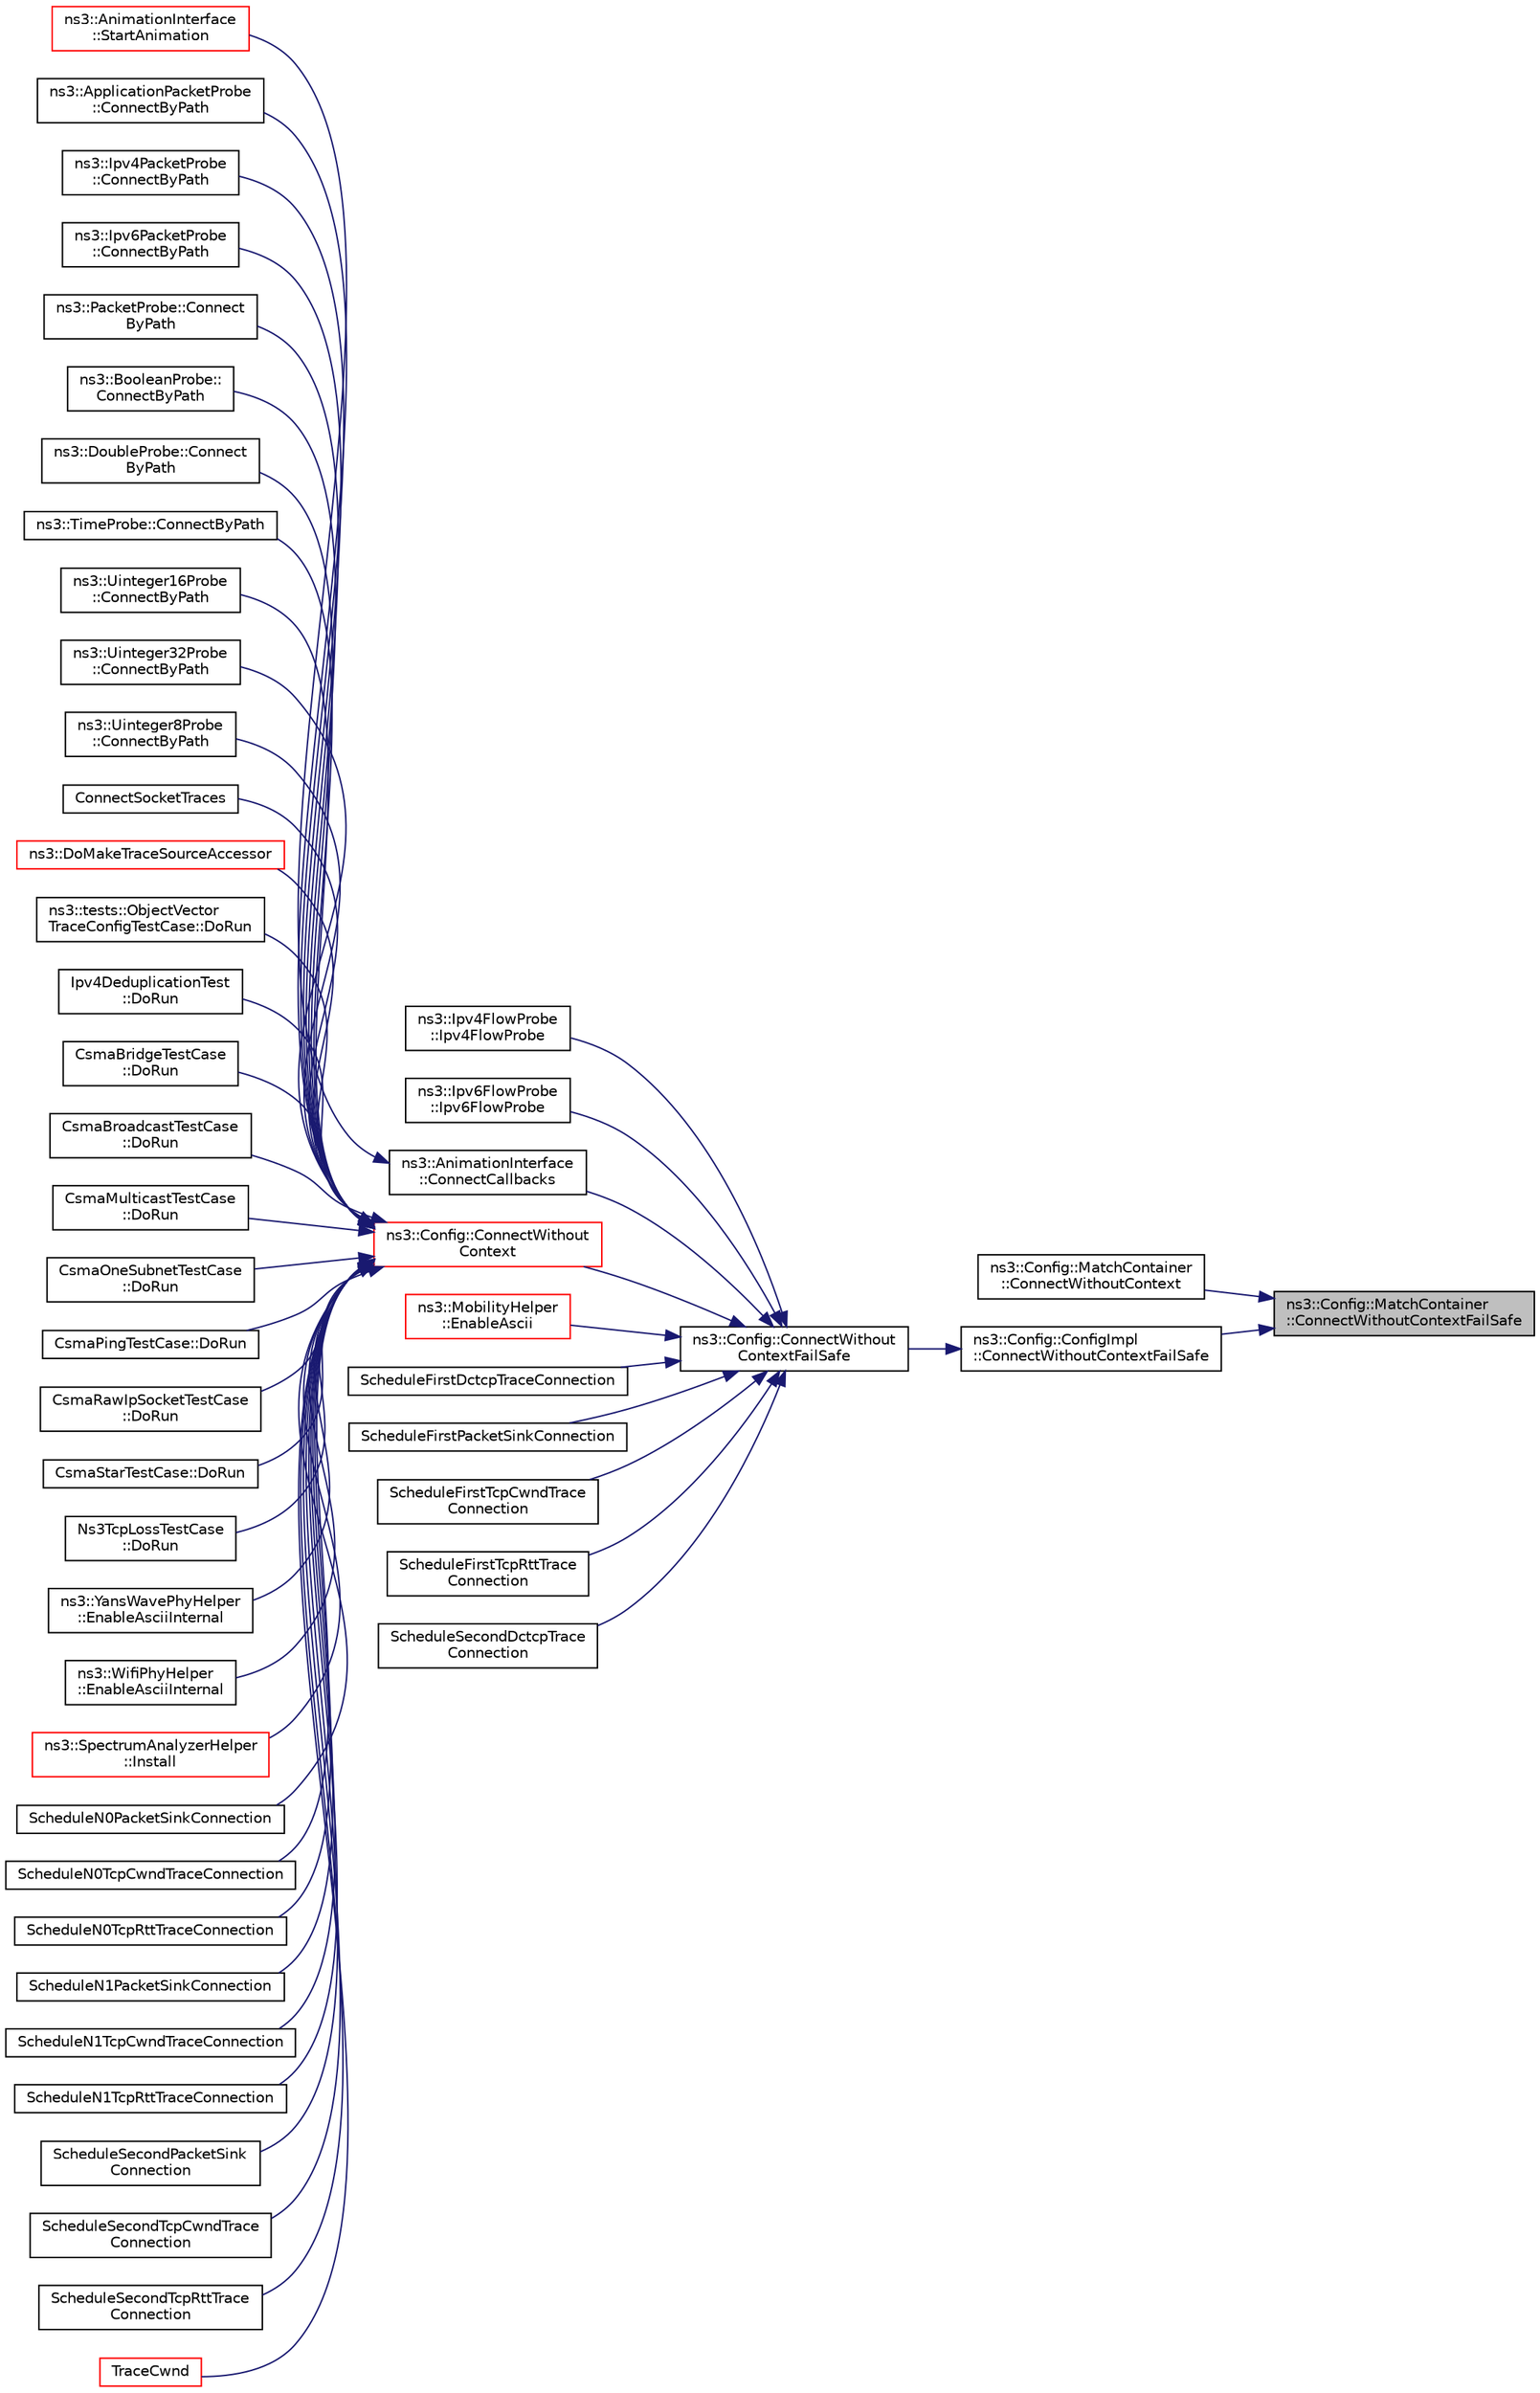digraph "ns3::Config::MatchContainer::ConnectWithoutContextFailSafe"
{
 // LATEX_PDF_SIZE
  edge [fontname="Helvetica",fontsize="10",labelfontname="Helvetica",labelfontsize="10"];
  node [fontname="Helvetica",fontsize="10",shape=record];
  rankdir="RL";
  Node1 [label="ns3::Config::MatchContainer\l::ConnectWithoutContextFailSafe",height=0.2,width=0.4,color="black", fillcolor="grey75", style="filled", fontcolor="black",tooltip="Connect the specified sink to all the objects stored in this container."];
  Node1 -> Node2 [dir="back",color="midnightblue",fontsize="10",style="solid",fontname="Helvetica"];
  Node2 [label="ns3::Config::MatchContainer\l::ConnectWithoutContext",height=0.2,width=0.4,color="black", fillcolor="white", style="filled",URL="$classns3_1_1_config_1_1_match_container.html#abde4278558c2fca751704264381e75da",tooltip=" "];
  Node1 -> Node3 [dir="back",color="midnightblue",fontsize="10",style="solid",fontname="Helvetica"];
  Node3 [label="ns3::Config::ConfigImpl\l::ConnectWithoutContextFailSafe",height=0.2,width=0.4,color="black", fillcolor="white", style="filled",URL="$classns3_1_1_config_1_1_config_impl.html#ad1c0e6cee4c741cec307733401016046",tooltip="This function will attempt to find all trace sources which match the input path and will then connect..."];
  Node3 -> Node4 [dir="back",color="midnightblue",fontsize="10",style="solid",fontname="Helvetica"];
  Node4 [label="ns3::Config::ConnectWithout\lContextFailSafe",height=0.2,width=0.4,color="black", fillcolor="white", style="filled",URL="$namespacens3_1_1_config.html#afe7da9182a8f57ffe79c2bd0e434af50",tooltip="This function will attempt to find all trace sources which match the input path and will then connect..."];
  Node4 -> Node5 [dir="back",color="midnightblue",fontsize="10",style="solid",fontname="Helvetica"];
  Node5 [label="ns3::Ipv4FlowProbe\l::Ipv4FlowProbe",height=0.2,width=0.4,color="black", fillcolor="white", style="filled",URL="$classns3_1_1_ipv4_flow_probe.html#ac22ef10899500d98945fc8140fab1cb4",tooltip="Constructor."];
  Node4 -> Node6 [dir="back",color="midnightblue",fontsize="10",style="solid",fontname="Helvetica"];
  Node6 [label="ns3::Ipv6FlowProbe\l::Ipv6FlowProbe",height=0.2,width=0.4,color="black", fillcolor="white", style="filled",URL="$classns3_1_1_ipv6_flow_probe.html#aa276e5ac5c1a0162bd987f235a8164a5",tooltip="Constructor."];
  Node4 -> Node7 [dir="back",color="midnightblue",fontsize="10",style="solid",fontname="Helvetica"];
  Node7 [label="ns3::AnimationInterface\l::ConnectCallbacks",height=0.2,width=0.4,color="black", fillcolor="white", style="filled",URL="$classns3_1_1_animation_interface.html#a3475aa338984f2024403caa04c146027",tooltip="Connect callbacks function."];
  Node7 -> Node8 [dir="back",color="midnightblue",fontsize="10",style="solid",fontname="Helvetica"];
  Node8 [label="ns3::AnimationInterface\l::StartAnimation",height=0.2,width=0.4,color="red", fillcolor="white", style="filled",URL="$classns3_1_1_animation_interface.html#aed28bace6b97494e11179766449bb442",tooltip="Start animation function."];
  Node4 -> Node10 [dir="back",color="midnightblue",fontsize="10",style="solid",fontname="Helvetica"];
  Node10 [label="ns3::Config::ConnectWithout\lContext",height=0.2,width=0.4,color="red", fillcolor="white", style="filled",URL="$group__config.html#gaa2f896aa7021f95fffabc80b2ec22e08",tooltip=" "];
  Node10 -> Node11 [dir="back",color="midnightblue",fontsize="10",style="solid",fontname="Helvetica"];
  Node11 [label="ns3::ApplicationPacketProbe\l::ConnectByPath",height=0.2,width=0.4,color="black", fillcolor="white", style="filled",URL="$classns3_1_1_application_packet_probe.html#a0752c9821f165dea42c7d79080d16825",tooltip="connect to a trace source provided by a config path"];
  Node10 -> Node12 [dir="back",color="midnightblue",fontsize="10",style="solid",fontname="Helvetica"];
  Node12 [label="ns3::Ipv4PacketProbe\l::ConnectByPath",height=0.2,width=0.4,color="black", fillcolor="white", style="filled",URL="$classns3_1_1_ipv4_packet_probe.html#a9369efa232346b76cdd3e8c51b3e8e9b",tooltip="connect to a trace source provided by a config path"];
  Node10 -> Node13 [dir="back",color="midnightblue",fontsize="10",style="solid",fontname="Helvetica"];
  Node13 [label="ns3::Ipv6PacketProbe\l::ConnectByPath",height=0.2,width=0.4,color="black", fillcolor="white", style="filled",URL="$classns3_1_1_ipv6_packet_probe.html#aef98bcfb1fb84491f91748400b414e63",tooltip="connect to a trace source provided by a config path"];
  Node10 -> Node14 [dir="back",color="midnightblue",fontsize="10",style="solid",fontname="Helvetica"];
  Node14 [label="ns3::PacketProbe::Connect\lByPath",height=0.2,width=0.4,color="black", fillcolor="white", style="filled",URL="$classns3_1_1_packet_probe.html#a9cec685e050a759da9fcbb1f20945b10",tooltip="connect to a trace source provided by a config path"];
  Node10 -> Node15 [dir="back",color="midnightblue",fontsize="10",style="solid",fontname="Helvetica"];
  Node15 [label="ns3::BooleanProbe::\lConnectByPath",height=0.2,width=0.4,color="black", fillcolor="white", style="filled",URL="$classns3_1_1_boolean_probe.html#af6e8114003bfeacefb0a45168d470d79",tooltip="connect to a trace source provided by a config path"];
  Node10 -> Node16 [dir="back",color="midnightblue",fontsize="10",style="solid",fontname="Helvetica"];
  Node16 [label="ns3::DoubleProbe::Connect\lByPath",height=0.2,width=0.4,color="black", fillcolor="white", style="filled",URL="$classns3_1_1_double_probe.html#a0f34962630dbb3af28c74c8b517824a7",tooltip="connect to a trace source provided by a config path"];
  Node10 -> Node17 [dir="back",color="midnightblue",fontsize="10",style="solid",fontname="Helvetica"];
  Node17 [label="ns3::TimeProbe::ConnectByPath",height=0.2,width=0.4,color="black", fillcolor="white", style="filled",URL="$classns3_1_1_time_probe.html#a537eb677001130b775c926e2432ad84e",tooltip="connect to a trace source provided by a config path"];
  Node10 -> Node18 [dir="back",color="midnightblue",fontsize="10",style="solid",fontname="Helvetica"];
  Node18 [label="ns3::Uinteger16Probe\l::ConnectByPath",height=0.2,width=0.4,color="black", fillcolor="white", style="filled",URL="$classns3_1_1_uinteger16_probe.html#aada9bd9beb9145df7e5b8d1e1e97d95b",tooltip="connect to a trace source provided by a config path"];
  Node10 -> Node19 [dir="back",color="midnightblue",fontsize="10",style="solid",fontname="Helvetica"];
  Node19 [label="ns3::Uinteger32Probe\l::ConnectByPath",height=0.2,width=0.4,color="black", fillcolor="white", style="filled",URL="$classns3_1_1_uinteger32_probe.html#a3b81bb7d6ab54bad196c9c90823aed08",tooltip="connect to a trace source provided by a config path"];
  Node10 -> Node20 [dir="back",color="midnightblue",fontsize="10",style="solid",fontname="Helvetica"];
  Node20 [label="ns3::Uinteger8Probe\l::ConnectByPath",height=0.2,width=0.4,color="black", fillcolor="white", style="filled",URL="$classns3_1_1_uinteger8_probe.html#a0628446588b4c495946af78962a5dd0c",tooltip="connect to a trace source provided by a config path"];
  Node10 -> Node21 [dir="back",color="midnightblue",fontsize="10",style="solid",fontname="Helvetica"];
  Node21 [label="ConnectSocketTraces",height=0.2,width=0.4,color="black", fillcolor="white", style="filled",URL="$tcp-pacing_8cc.html#a8560bde63cb6e277e8b7f4d4197e073c",tooltip=" "];
  Node10 -> Node22 [dir="back",color="midnightblue",fontsize="10",style="solid",fontname="Helvetica"];
  Node22 [label="ns3::DoMakeTraceSourceAccessor",height=0.2,width=0.4,color="red", fillcolor="white", style="filled",URL="$group__tracing.html#ga58e9c4db480094cef0bb8d87118146e5",tooltip="MakeTraceSourceAccessor() implementation."];
  Node10 -> Node164 [dir="back",color="midnightblue",fontsize="10",style="solid",fontname="Helvetica"];
  Node164 [label="ns3::tests::ObjectVector\lTraceConfigTestCase::DoRun",height=0.2,width=0.4,color="black", fillcolor="white", style="filled",URL="$classns3_1_1tests_1_1_object_vector_trace_config_test_case.html#a85bc0b64676a074916073f9859b20f75",tooltip="Implementation to actually run this TestCase."];
  Node10 -> Node165 [dir="back",color="midnightblue",fontsize="10",style="solid",fontname="Helvetica"];
  Node165 [label="Ipv4DeduplicationTest\l::DoRun",height=0.2,width=0.4,color="black", fillcolor="white", style="filled",URL="$class_ipv4_deduplication_test.html#a5e5727b7b8436191367a912d0e1a16e3",tooltip="Implementation to actually run this TestCase."];
  Node10 -> Node166 [dir="back",color="midnightblue",fontsize="10",style="solid",fontname="Helvetica"];
  Node166 [label="CsmaBridgeTestCase\l::DoRun",height=0.2,width=0.4,color="black", fillcolor="white", style="filled",URL="$class_csma_bridge_test_case.html#a418aed79734ecaf7b1d0be507ff3d580",tooltip="Implementation to actually run this TestCase."];
  Node10 -> Node167 [dir="back",color="midnightblue",fontsize="10",style="solid",fontname="Helvetica"];
  Node167 [label="CsmaBroadcastTestCase\l::DoRun",height=0.2,width=0.4,color="black", fillcolor="white", style="filled",URL="$class_csma_broadcast_test_case.html#a7627bd73126abea431bd84a676e43471",tooltip="Implementation to actually run this TestCase."];
  Node10 -> Node168 [dir="back",color="midnightblue",fontsize="10",style="solid",fontname="Helvetica"];
  Node168 [label="CsmaMulticastTestCase\l::DoRun",height=0.2,width=0.4,color="black", fillcolor="white", style="filled",URL="$class_csma_multicast_test_case.html#a1251df8e18b5cc31f4aa6f88bda7ffd5",tooltip="Implementation to actually run this TestCase."];
  Node10 -> Node169 [dir="back",color="midnightblue",fontsize="10",style="solid",fontname="Helvetica"];
  Node169 [label="CsmaOneSubnetTestCase\l::DoRun",height=0.2,width=0.4,color="black", fillcolor="white", style="filled",URL="$class_csma_one_subnet_test_case.html#a801e886faf2701f211892bb32df83cb1",tooltip="Implementation to actually run this TestCase."];
  Node10 -> Node170 [dir="back",color="midnightblue",fontsize="10",style="solid",fontname="Helvetica"];
  Node170 [label="CsmaPingTestCase::DoRun",height=0.2,width=0.4,color="black", fillcolor="white", style="filled",URL="$class_csma_ping_test_case.html#a975ad130eac1dcf501124552e1bc4e2c",tooltip="Implementation to actually run this TestCase."];
  Node10 -> Node171 [dir="back",color="midnightblue",fontsize="10",style="solid",fontname="Helvetica"];
  Node171 [label="CsmaRawIpSocketTestCase\l::DoRun",height=0.2,width=0.4,color="black", fillcolor="white", style="filled",URL="$class_csma_raw_ip_socket_test_case.html#abebb23d96a216d35072bc800316c23cb",tooltip="Implementation to actually run this TestCase."];
  Node10 -> Node172 [dir="back",color="midnightblue",fontsize="10",style="solid",fontname="Helvetica"];
  Node172 [label="CsmaStarTestCase::DoRun",height=0.2,width=0.4,color="black", fillcolor="white", style="filled",URL="$class_csma_star_test_case.html#ab2214447716ce03f34f02b9e9af477d5",tooltip="Implementation to actually run this TestCase."];
  Node10 -> Node173 [dir="back",color="midnightblue",fontsize="10",style="solid",fontname="Helvetica"];
  Node173 [label="Ns3TcpLossTestCase\l::DoRun",height=0.2,width=0.4,color="black", fillcolor="white", style="filled",URL="$class_ns3_tcp_loss_test_case.html#aa6494c8b5df42627efd9625374b2eeeb",tooltip="Implementation to actually run this TestCase."];
  Node10 -> Node174 [dir="back",color="midnightblue",fontsize="10",style="solid",fontname="Helvetica"];
  Node174 [label="ns3::YansWavePhyHelper\l::EnableAsciiInternal",height=0.2,width=0.4,color="black", fillcolor="white", style="filled",URL="$classns3_1_1_yans_wave_phy_helper.html#ad015eeeabbdf7522d52de94d22fcc207",tooltip="Enable ascii trace output on the indicated net device."];
  Node10 -> Node175 [dir="back",color="midnightblue",fontsize="10",style="solid",fontname="Helvetica"];
  Node175 [label="ns3::WifiPhyHelper\l::EnableAsciiInternal",height=0.2,width=0.4,color="black", fillcolor="white", style="filled",URL="$classns3_1_1_wifi_phy_helper.html#a930fe270c6c08af23d5333b87ed5997b",tooltip="Enable ASCII trace output on the indicated net device."];
  Node10 -> Node176 [dir="back",color="midnightblue",fontsize="10",style="solid",fontname="Helvetica"];
  Node176 [label="ns3::SpectrumAnalyzerHelper\l::Install",height=0.2,width=0.4,color="red", fillcolor="white", style="filled",URL="$classns3_1_1_spectrum_analyzer_helper.html#a32d0b627f609f9c61f7d7043f1d779af",tooltip=" "];
  Node10 -> Node178 [dir="back",color="midnightblue",fontsize="10",style="solid",fontname="Helvetica"];
  Node178 [label="ScheduleN0PacketSinkConnection",height=0.2,width=0.4,color="black", fillcolor="white", style="filled",URL="$fqcodel-l4s-example_8cc.html#a5dc01317750d2ecaf5597c0a52fe14e2",tooltip=" "];
  Node10 -> Node179 [dir="back",color="midnightblue",fontsize="10",style="solid",fontname="Helvetica"];
  Node179 [label="ScheduleN0TcpCwndTraceConnection",height=0.2,width=0.4,color="black", fillcolor="white", style="filled",URL="$fqcodel-l4s-example_8cc.html#a1077b2d3b9994a5814cf2e5967a2254d",tooltip=" "];
  Node10 -> Node180 [dir="back",color="midnightblue",fontsize="10",style="solid",fontname="Helvetica"];
  Node180 [label="ScheduleN0TcpRttTraceConnection",height=0.2,width=0.4,color="black", fillcolor="white", style="filled",URL="$fqcodel-l4s-example_8cc.html#aff91e3a49f4c14f167bd66e5e72f4e5f",tooltip=" "];
  Node10 -> Node181 [dir="back",color="midnightblue",fontsize="10",style="solid",fontname="Helvetica"];
  Node181 [label="ScheduleN1PacketSinkConnection",height=0.2,width=0.4,color="black", fillcolor="white", style="filled",URL="$fqcodel-l4s-example_8cc.html#a32694c106771c254ccd39f73a0b99cd9",tooltip=" "];
  Node10 -> Node182 [dir="back",color="midnightblue",fontsize="10",style="solid",fontname="Helvetica"];
  Node182 [label="ScheduleN1TcpCwndTraceConnection",height=0.2,width=0.4,color="black", fillcolor="white", style="filled",URL="$fqcodel-l4s-example_8cc.html#aa44ada63352e2e71e17a4a9163eefe01",tooltip=" "];
  Node10 -> Node183 [dir="back",color="midnightblue",fontsize="10",style="solid",fontname="Helvetica"];
  Node183 [label="ScheduleN1TcpRttTraceConnection",height=0.2,width=0.4,color="black", fillcolor="white", style="filled",URL="$fqcodel-l4s-example_8cc.html#a23a60a89f2c14f75bf19631429de6a93",tooltip=" "];
  Node10 -> Node184 [dir="back",color="midnightblue",fontsize="10",style="solid",fontname="Helvetica"];
  Node184 [label="ScheduleSecondPacketSink\lConnection",height=0.2,width=0.4,color="black", fillcolor="white", style="filled",URL="$tcp-validation_8cc.html#a87a95447ab557dc29af55ece16342a2d",tooltip=" "];
  Node10 -> Node185 [dir="back",color="midnightblue",fontsize="10",style="solid",fontname="Helvetica"];
  Node185 [label="ScheduleSecondTcpCwndTrace\lConnection",height=0.2,width=0.4,color="black", fillcolor="white", style="filled",URL="$tcp-validation_8cc.html#a9ac440c63de65b4073cd44f4e50021a4",tooltip=" "];
  Node10 -> Node186 [dir="back",color="midnightblue",fontsize="10",style="solid",fontname="Helvetica"];
  Node186 [label="ScheduleSecondTcpRttTrace\lConnection",height=0.2,width=0.4,color="black", fillcolor="white", style="filled",URL="$tcp-validation_8cc.html#a1ed2ba0215bea127af8ca0c8a7cbca13",tooltip=" "];
  Node10 -> Node187 [dir="back",color="midnightblue",fontsize="10",style="solid",fontname="Helvetica"];
  Node187 [label="TraceCwnd",height=0.2,width=0.4,color="red", fillcolor="white", style="filled",URL="$examples_2tcp_2tcp-linux-reno_8cc.html#a2e07a4fd7289bec0b03902e8217c9809",tooltip=" "];
  Node4 -> Node199 [dir="back",color="midnightblue",fontsize="10",style="solid",fontname="Helvetica"];
  Node199 [label="ns3::MobilityHelper\l::EnableAscii",height=0.2,width=0.4,color="red", fillcolor="white", style="filled",URL="$classns3_1_1_mobility_helper.html#af5b410b07e9d77b782714c39e3506a9e",tooltip=" "];
  Node4 -> Node202 [dir="back",color="midnightblue",fontsize="10",style="solid",fontname="Helvetica"];
  Node202 [label="ScheduleFirstDctcpTraceConnection",height=0.2,width=0.4,color="black", fillcolor="white", style="filled",URL="$tcp-validation_8cc.html#a3a0bb679d6a10cfe802e32ff8db48d69",tooltip=" "];
  Node4 -> Node203 [dir="back",color="midnightblue",fontsize="10",style="solid",fontname="Helvetica"];
  Node203 [label="ScheduleFirstPacketSinkConnection",height=0.2,width=0.4,color="black", fillcolor="white", style="filled",URL="$tcp-validation_8cc.html#a162989b2a02ad52280b0de7f0efb631e",tooltip=" "];
  Node4 -> Node204 [dir="back",color="midnightblue",fontsize="10",style="solid",fontname="Helvetica"];
  Node204 [label="ScheduleFirstTcpCwndTrace\lConnection",height=0.2,width=0.4,color="black", fillcolor="white", style="filled",URL="$tcp-validation_8cc.html#af92ea1bb7d547689d150bfbf43568abd",tooltip=" "];
  Node4 -> Node205 [dir="back",color="midnightblue",fontsize="10",style="solid",fontname="Helvetica"];
  Node205 [label="ScheduleFirstTcpRttTrace\lConnection",height=0.2,width=0.4,color="black", fillcolor="white", style="filled",URL="$tcp-validation_8cc.html#aec8f7986558abc314b113acbed3c06b9",tooltip=" "];
  Node4 -> Node206 [dir="back",color="midnightblue",fontsize="10",style="solid",fontname="Helvetica"];
  Node206 [label="ScheduleSecondDctcpTrace\lConnection",height=0.2,width=0.4,color="black", fillcolor="white", style="filled",URL="$tcp-validation_8cc.html#a079cfc328df19acccee83d81340bac3b",tooltip=" "];
}
